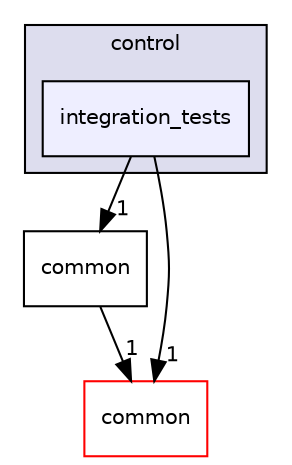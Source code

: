 digraph "modules/control/integration_tests" {
  compound=true
  node [ fontsize="10", fontname="Helvetica"];
  edge [ labelfontsize="10", labelfontname="Helvetica"];
  subgraph clusterdir_535e3c8ff932517611b98a303f44cc0f {
    graph [ bgcolor="#ddddee", pencolor="black", label="control" fontname="Helvetica", fontsize="10", URL="dir_535e3c8ff932517611b98a303f44cc0f.html"]
  dir_54c5a030e45c61fd6cac508e343bc7c2 [shape=box, label="integration_tests", style="filled", fillcolor="#eeeeff", pencolor="black", URL="dir_54c5a030e45c61fd6cac508e343bc7c2.html"];
  }
  dir_944be8e321b8ce81c17966337c1255d9 [shape=box label="common" URL="dir_944be8e321b8ce81c17966337c1255d9.html"];
  dir_9a5e51f49964887903df6eed98080585 [shape=box label="common" fillcolor="white" style="filled" color="red" URL="dir_9a5e51f49964887903df6eed98080585.html"];
  dir_944be8e321b8ce81c17966337c1255d9->dir_9a5e51f49964887903df6eed98080585 [headlabel="1", labeldistance=1.5 headhref="dir_000078_000050.html"];
  dir_54c5a030e45c61fd6cac508e343bc7c2->dir_944be8e321b8ce81c17966337c1255d9 [headlabel="1", labeldistance=1.5 headhref="dir_000081_000078.html"];
  dir_54c5a030e45c61fd6cac508e343bc7c2->dir_9a5e51f49964887903df6eed98080585 [headlabel="1", labeldistance=1.5 headhref="dir_000081_000050.html"];
}
